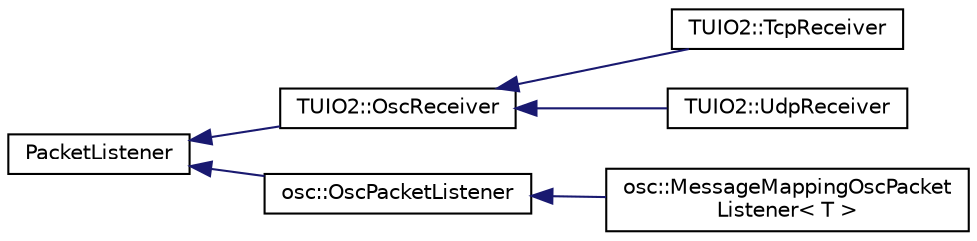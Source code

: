 digraph "Graphical Class Hierarchy"
{
 // LATEX_PDF_SIZE
  edge [fontname="Helvetica",fontsize="10",labelfontname="Helvetica",labelfontsize="10"];
  node [fontname="Helvetica",fontsize="10",shape=record];
  rankdir="LR";
  Node0 [label="PacketListener",height=0.2,width=0.4,color="black", fillcolor="white", style="filled",URL="$classPacketListener.html",tooltip=" "];
  Node0 -> Node1 [dir="back",color="midnightblue",fontsize="10",style="solid",fontname="Helvetica"];
  Node1 [label="TUIO2::OscReceiver",height=0.2,width=0.4,color="black", fillcolor="white", style="filled",URL="$classTUIO2_1_1OscReceiver.html",tooltip=" "];
  Node1 -> Node2 [dir="back",color="midnightblue",fontsize="10",style="solid",fontname="Helvetica"];
  Node2 [label="TUIO2::TcpReceiver",height=0.2,width=0.4,color="black", fillcolor="white", style="filled",URL="$classTUIO2_1_1TcpReceiver.html",tooltip=" "];
  Node1 -> Node3 [dir="back",color="midnightblue",fontsize="10",style="solid",fontname="Helvetica"];
  Node3 [label="TUIO2::UdpReceiver",height=0.2,width=0.4,color="black", fillcolor="white", style="filled",URL="$classTUIO2_1_1UdpReceiver.html",tooltip=" "];
  Node0 -> Node4 [dir="back",color="midnightblue",fontsize="10",style="solid",fontname="Helvetica"];
  Node4 [label="osc::OscPacketListener",height=0.2,width=0.4,color="black", fillcolor="white", style="filled",URL="$classosc_1_1OscPacketListener.html",tooltip=" "];
  Node4 -> Node5 [dir="back",color="midnightblue",fontsize="10",style="solid",fontname="Helvetica"];
  Node5 [label="osc::MessageMappingOscPacket\lListener\< T \>",height=0.2,width=0.4,color="black", fillcolor="white", style="filled",URL="$classosc_1_1MessageMappingOscPacketListener.html",tooltip=" "];
}
